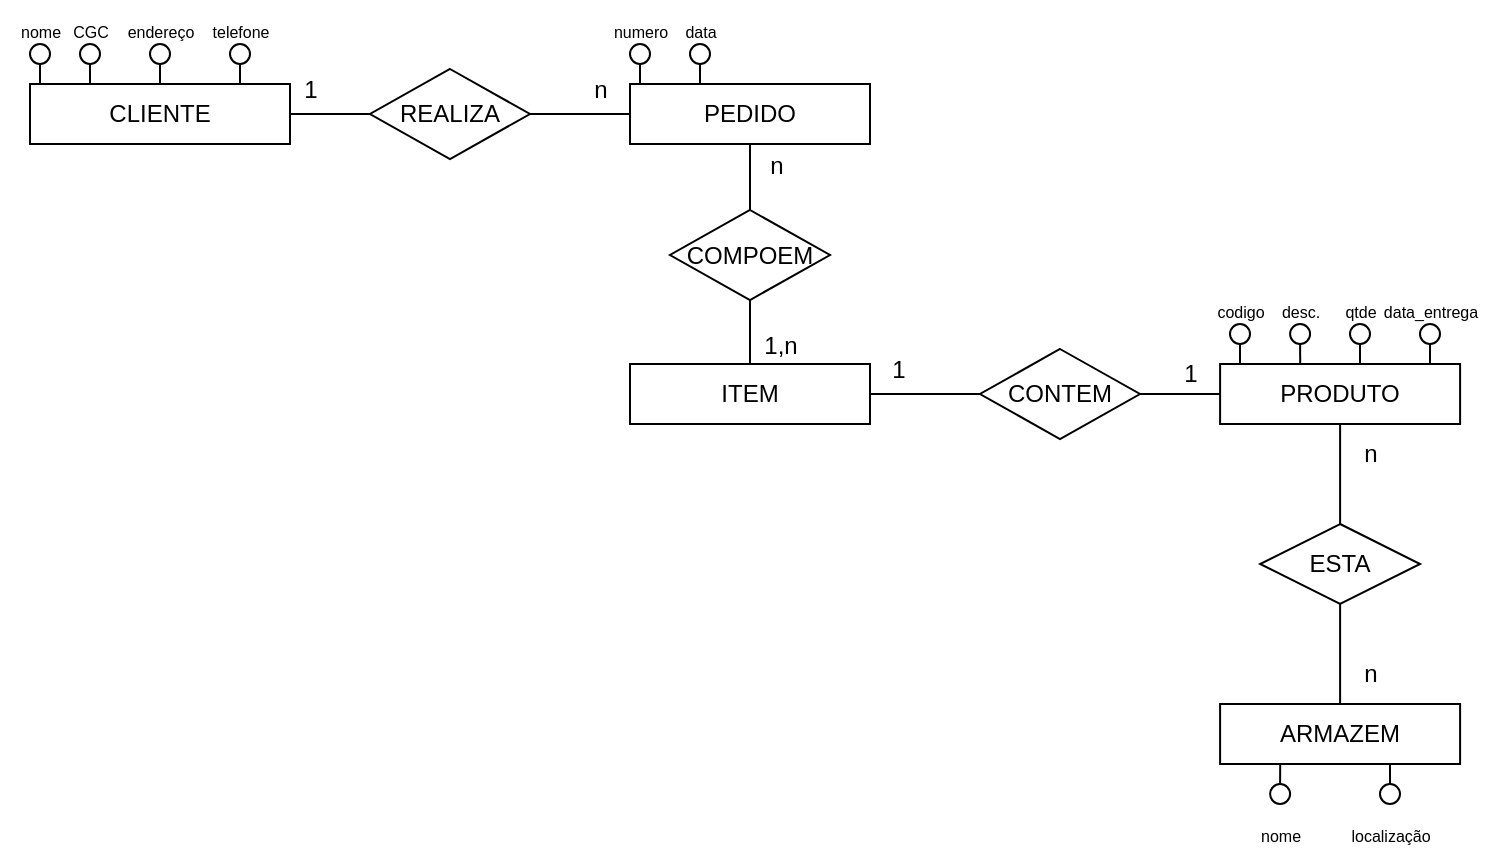 <mxfile version="24.0.7" type="device">
  <diagram name="Página-1" id="f1otHw1Q6vNYSI49RPSV">
    <mxGraphModel dx="192" dy="105" grid="1" gridSize="10" guides="1" tooltips="1" connect="1" arrows="1" fold="1" page="1" pageScale="1" pageWidth="1169" pageHeight="827" math="0" shadow="0">
      <root>
        <mxCell id="0" />
        <mxCell id="1" parent="0" />
        <mxCell id="2qCFXL-WmAPToWpVcpB8-9" style="edgeStyle=orthogonalEdgeStyle;rounded=0;orthogonalLoop=1;jettySize=auto;html=1;entryX=0;entryY=0.5;entryDx=0;entryDy=0;endArrow=none;endFill=0;" edge="1" parent="1" source="2qCFXL-WmAPToWpVcpB8-1" target="2qCFXL-WmAPToWpVcpB8-8">
          <mxGeometry relative="1" as="geometry" />
        </mxCell>
        <mxCell id="2qCFXL-WmAPToWpVcpB8-15" style="edgeStyle=orthogonalEdgeStyle;rounded=0;orthogonalLoop=1;jettySize=auto;html=1;entryX=0.5;entryY=0;entryDx=0;entryDy=0;endArrow=none;endFill=0;" edge="1" parent="1" source="2qCFXL-WmAPToWpVcpB8-5" target="2qCFXL-WmAPToWpVcpB8-13">
          <mxGeometry relative="1" as="geometry" />
        </mxCell>
        <mxCell id="2qCFXL-WmAPToWpVcpB8-6" value="ARMAZEM" style="rounded=0;whiteSpace=wrap;html=1;" vertex="1" parent="1">
          <mxGeometry x="710.05" y="522" width="120" height="30" as="geometry" />
        </mxCell>
        <mxCell id="2qCFXL-WmAPToWpVcpB8-12" style="edgeStyle=orthogonalEdgeStyle;rounded=0;orthogonalLoop=1;jettySize=auto;html=1;entryX=0;entryY=0.5;entryDx=0;entryDy=0;endArrow=none;endFill=0;" edge="1" parent="1" source="2qCFXL-WmAPToWpVcpB8-7" target="2qCFXL-WmAPToWpVcpB8-5">
          <mxGeometry relative="1" as="geometry">
            <mxPoint x="679.999" y="367.029" as="sourcePoint" />
          </mxGeometry>
        </mxCell>
        <mxCell id="2qCFXL-WmAPToWpVcpB8-7" value="CONTEM" style="rhombus;whiteSpace=wrap;html=1;" vertex="1" parent="1">
          <mxGeometry x="590" y="344.5" width="80" height="45" as="geometry" />
        </mxCell>
        <mxCell id="2qCFXL-WmAPToWpVcpB8-10" style="edgeStyle=orthogonalEdgeStyle;rounded=0;orthogonalLoop=1;jettySize=auto;html=1;entryX=0;entryY=0.5;entryDx=0;entryDy=0;endArrow=none;endFill=0;" edge="1" parent="1" source="2qCFXL-WmAPToWpVcpB8-8" target="2qCFXL-WmAPToWpVcpB8-4">
          <mxGeometry relative="1" as="geometry" />
        </mxCell>
        <mxCell id="2qCFXL-WmAPToWpVcpB8-8" value="REALIZA" style="rhombus;whiteSpace=wrap;html=1;" vertex="1" parent="1">
          <mxGeometry x="285" y="204.5" width="80" height="45" as="geometry" />
        </mxCell>
        <mxCell id="2qCFXL-WmAPToWpVcpB8-16" style="edgeStyle=orthogonalEdgeStyle;rounded=0;orthogonalLoop=1;jettySize=auto;html=1;entryX=0.5;entryY=0;entryDx=0;entryDy=0;endArrow=none;endFill=0;" edge="1" parent="1" source="2qCFXL-WmAPToWpVcpB8-13" target="2qCFXL-WmAPToWpVcpB8-6">
          <mxGeometry relative="1" as="geometry" />
        </mxCell>
        <mxCell id="2qCFXL-WmAPToWpVcpB8-13" value="ESTA" style="rhombus;whiteSpace=wrap;html=1;" vertex="1" parent="1">
          <mxGeometry x="730.05" y="432" width="80" height="40" as="geometry" />
        </mxCell>
        <mxCell id="2qCFXL-WmAPToWpVcpB8-19" value="" style="ellipse;whiteSpace=wrap;html=1;aspect=fixed;" vertex="1" parent="1">
          <mxGeometry x="115" y="192" width="10" height="10" as="geometry" />
        </mxCell>
        <mxCell id="2qCFXL-WmAPToWpVcpB8-20" style="edgeStyle=orthogonalEdgeStyle;rounded=0;orthogonalLoop=1;jettySize=auto;html=1;entryX=0.038;entryY=0;entryDx=0;entryDy=0;entryPerimeter=0;endArrow=none;endFill=0;" edge="1" parent="1" source="2qCFXL-WmAPToWpVcpB8-19" target="2qCFXL-WmAPToWpVcpB8-1">
          <mxGeometry relative="1" as="geometry" />
        </mxCell>
        <mxCell id="2qCFXL-WmAPToWpVcpB8-21" value="&lt;font style=&quot;font-size: 8px;&quot;&gt;nome&lt;/font&gt;" style="text;html=1;align=center;verticalAlign=middle;resizable=0;points=[];autosize=1;strokeColor=none;fillColor=none;" vertex="1" parent="1">
          <mxGeometry x="100" y="170" width="40" height="30" as="geometry" />
        </mxCell>
        <mxCell id="2qCFXL-WmAPToWpVcpB8-22" value="" style="ellipse;whiteSpace=wrap;html=1;aspect=fixed;" vertex="1" parent="1">
          <mxGeometry x="140" y="192" width="10" height="10" as="geometry" />
        </mxCell>
        <mxCell id="2qCFXL-WmAPToWpVcpB8-23" style="edgeStyle=orthogonalEdgeStyle;rounded=0;orthogonalLoop=1;jettySize=auto;html=1;entryX=0.038;entryY=0;entryDx=0;entryDy=0;entryPerimeter=0;endArrow=none;endFill=0;" edge="1" parent="1" source="2qCFXL-WmAPToWpVcpB8-22">
          <mxGeometry relative="1" as="geometry">
            <mxPoint x="145" y="212" as="targetPoint" />
          </mxGeometry>
        </mxCell>
        <mxCell id="2qCFXL-WmAPToWpVcpB8-24" value="&lt;font style=&quot;font-size: 8px;&quot;&gt;CGC&lt;/font&gt;" style="text;html=1;align=center;verticalAlign=middle;resizable=0;points=[];autosize=1;strokeColor=none;fillColor=none;" vertex="1" parent="1">
          <mxGeometry x="125" y="170" width="40" height="30" as="geometry" />
        </mxCell>
        <mxCell id="2qCFXL-WmAPToWpVcpB8-25" value="" style="ellipse;whiteSpace=wrap;html=1;aspect=fixed;" vertex="1" parent="1">
          <mxGeometry x="175" y="192" width="10" height="10" as="geometry" />
        </mxCell>
        <mxCell id="2qCFXL-WmAPToWpVcpB8-26" style="edgeStyle=orthogonalEdgeStyle;rounded=0;orthogonalLoop=1;jettySize=auto;html=1;entryX=0.038;entryY=0;entryDx=0;entryDy=0;entryPerimeter=0;endArrow=none;endFill=0;" edge="1" parent="1" source="2qCFXL-WmAPToWpVcpB8-25">
          <mxGeometry relative="1" as="geometry">
            <mxPoint x="180" y="212" as="targetPoint" />
          </mxGeometry>
        </mxCell>
        <mxCell id="2qCFXL-WmAPToWpVcpB8-27" value="&lt;font style=&quot;font-size: 8px;&quot;&gt;endereço&lt;/font&gt;" style="text;html=1;align=center;verticalAlign=middle;resizable=0;points=[];autosize=1;strokeColor=none;fillColor=none;" vertex="1" parent="1">
          <mxGeometry x="150" y="170" width="60" height="30" as="geometry" />
        </mxCell>
        <mxCell id="2qCFXL-WmAPToWpVcpB8-28" value="" style="ellipse;whiteSpace=wrap;html=1;aspect=fixed;" vertex="1" parent="1">
          <mxGeometry x="215" y="192" width="10" height="10" as="geometry" />
        </mxCell>
        <mxCell id="2qCFXL-WmAPToWpVcpB8-29" style="edgeStyle=orthogonalEdgeStyle;rounded=0;orthogonalLoop=1;jettySize=auto;html=1;entryX=0.038;entryY=0;entryDx=0;entryDy=0;entryPerimeter=0;endArrow=none;endFill=0;" edge="1" parent="1" source="2qCFXL-WmAPToWpVcpB8-28">
          <mxGeometry relative="1" as="geometry">
            <mxPoint x="220" y="212" as="targetPoint" />
            <Array as="points">
              <mxPoint x="220" y="212" />
            </Array>
          </mxGeometry>
        </mxCell>
        <mxCell id="2qCFXL-WmAPToWpVcpB8-30" value="&lt;font style=&quot;font-size: 8px;&quot;&gt;telefone&lt;/font&gt;" style="text;html=1;align=center;verticalAlign=middle;resizable=0;points=[];autosize=1;strokeColor=none;fillColor=none;" vertex="1" parent="1">
          <mxGeometry x="195" y="170" width="50" height="30" as="geometry" />
        </mxCell>
        <mxCell id="2qCFXL-WmAPToWpVcpB8-1" value="CLIENTE" style="rounded=0;whiteSpace=wrap;html=1;" vertex="1" parent="1">
          <mxGeometry x="115" y="212" width="130" height="30" as="geometry" />
        </mxCell>
        <mxCell id="2qCFXL-WmAPToWpVcpB8-35" value="" style="ellipse;whiteSpace=wrap;html=1;aspect=fixed;" vertex="1" parent="1">
          <mxGeometry x="415" y="192" width="10" height="10" as="geometry" />
        </mxCell>
        <mxCell id="2qCFXL-WmAPToWpVcpB8-36" style="edgeStyle=orthogonalEdgeStyle;rounded=0;orthogonalLoop=1;jettySize=auto;html=1;entryX=0.038;entryY=0;entryDx=0;entryDy=0;entryPerimeter=0;endArrow=none;endFill=0;" edge="1" source="2qCFXL-WmAPToWpVcpB8-35" parent="1">
          <mxGeometry relative="1" as="geometry">
            <mxPoint x="420" y="212" as="targetPoint" />
          </mxGeometry>
        </mxCell>
        <mxCell id="2qCFXL-WmAPToWpVcpB8-37" value="&lt;font style=&quot;font-size: 8px;&quot;&gt;numero&lt;/font&gt;" style="text;html=1;align=center;verticalAlign=middle;resizable=0;points=[];autosize=1;strokeColor=none;fillColor=none;" vertex="1" parent="1">
          <mxGeometry x="395" y="170" width="50" height="30" as="geometry" />
        </mxCell>
        <mxCell id="2qCFXL-WmAPToWpVcpB8-41" value="" style="ellipse;whiteSpace=wrap;html=1;aspect=fixed;" vertex="1" parent="1">
          <mxGeometry x="445" y="192" width="10" height="10" as="geometry" />
        </mxCell>
        <mxCell id="2qCFXL-WmAPToWpVcpB8-42" style="edgeStyle=orthogonalEdgeStyle;rounded=0;orthogonalLoop=1;jettySize=auto;html=1;entryX=0.038;entryY=0;entryDx=0;entryDy=0;entryPerimeter=0;endArrow=none;endFill=0;" edge="1" source="2qCFXL-WmAPToWpVcpB8-41" parent="1">
          <mxGeometry relative="1" as="geometry">
            <mxPoint x="450" y="212" as="targetPoint" />
          </mxGeometry>
        </mxCell>
        <mxCell id="2qCFXL-WmAPToWpVcpB8-43" value="&lt;font style=&quot;font-size: 8px;&quot;&gt;data&lt;/font&gt;" style="text;html=1;align=center;verticalAlign=middle;resizable=0;points=[];autosize=1;strokeColor=none;fillColor=none;" vertex="1" parent="1">
          <mxGeometry x="430" y="170" width="40" height="30" as="geometry" />
        </mxCell>
        <mxCell id="2qCFXL-WmAPToWpVcpB8-76" style="edgeStyle=orthogonalEdgeStyle;rounded=0;orthogonalLoop=1;jettySize=auto;html=1;endArrow=none;endFill=0;" edge="1" parent="1" source="2qCFXL-WmAPToWpVcpB8-4">
          <mxGeometry relative="1" as="geometry">
            <mxPoint x="475" y="292" as="targetPoint" />
          </mxGeometry>
        </mxCell>
        <mxCell id="2qCFXL-WmAPToWpVcpB8-4" value="PEDIDO" style="rounded=0;whiteSpace=wrap;html=1;" vertex="1" parent="1">
          <mxGeometry x="415" y="212" width="120" height="30" as="geometry" />
        </mxCell>
        <mxCell id="2qCFXL-WmAPToWpVcpB8-47" value="" style="ellipse;whiteSpace=wrap;html=1;aspect=fixed;" vertex="1" parent="1">
          <mxGeometry x="715" y="332" width="10" height="10" as="geometry" />
        </mxCell>
        <mxCell id="2qCFXL-WmAPToWpVcpB8-48" style="edgeStyle=orthogonalEdgeStyle;rounded=0;orthogonalLoop=1;jettySize=auto;html=1;entryX=0.038;entryY=0;entryDx=0;entryDy=0;entryPerimeter=0;endArrow=none;endFill=0;" edge="1" source="2qCFXL-WmAPToWpVcpB8-47" parent="1">
          <mxGeometry relative="1" as="geometry">
            <mxPoint x="720" y="352" as="targetPoint" />
          </mxGeometry>
        </mxCell>
        <mxCell id="2qCFXL-WmAPToWpVcpB8-49" value="&lt;font style=&quot;font-size: 8px;&quot;&gt;codigo&lt;/font&gt;" style="text;html=1;align=center;verticalAlign=middle;resizable=0;points=[];autosize=1;strokeColor=none;fillColor=none;" vertex="1" parent="1">
          <mxGeometry x="695" y="310" width="50" height="30" as="geometry" />
        </mxCell>
        <mxCell id="2qCFXL-WmAPToWpVcpB8-50" value="" style="ellipse;whiteSpace=wrap;html=1;aspect=fixed;" vertex="1" parent="1">
          <mxGeometry x="745.05" y="332" width="10" height="10" as="geometry" />
        </mxCell>
        <mxCell id="2qCFXL-WmAPToWpVcpB8-51" style="edgeStyle=orthogonalEdgeStyle;rounded=0;orthogonalLoop=1;jettySize=auto;html=1;entryX=0.038;entryY=0;entryDx=0;entryDy=0;entryPerimeter=0;endArrow=none;endFill=0;" edge="1" source="2qCFXL-WmAPToWpVcpB8-50" parent="1">
          <mxGeometry relative="1" as="geometry">
            <mxPoint x="750.05" y="352" as="targetPoint" />
            <Array as="points">
              <mxPoint x="750" y="352" />
              <mxPoint x="750" y="352" />
            </Array>
          </mxGeometry>
        </mxCell>
        <mxCell id="2qCFXL-WmAPToWpVcpB8-52" value="&lt;font style=&quot;font-size: 8px;&quot;&gt;desc.&lt;/font&gt;" style="text;html=1;align=center;verticalAlign=middle;resizable=0;points=[];autosize=1;strokeColor=none;fillColor=none;" vertex="1" parent="1">
          <mxGeometry x="730.05" y="310" width="40" height="30" as="geometry" />
        </mxCell>
        <mxCell id="2qCFXL-WmAPToWpVcpB8-53" value="" style="ellipse;whiteSpace=wrap;html=1;aspect=fixed;" vertex="1" parent="1">
          <mxGeometry x="775" y="332" width="10" height="10" as="geometry" />
        </mxCell>
        <mxCell id="2qCFXL-WmAPToWpVcpB8-54" style="edgeStyle=orthogonalEdgeStyle;rounded=0;orthogonalLoop=1;jettySize=auto;html=1;entryX=0.038;entryY=0;entryDx=0;entryDy=0;entryPerimeter=0;endArrow=none;endFill=0;" edge="1" source="2qCFXL-WmAPToWpVcpB8-53" parent="1">
          <mxGeometry relative="1" as="geometry">
            <mxPoint x="780" y="352" as="targetPoint" />
          </mxGeometry>
        </mxCell>
        <mxCell id="2qCFXL-WmAPToWpVcpB8-55" value="&lt;font style=&quot;font-size: 8px;&quot;&gt;qtde&lt;/font&gt;" style="text;html=1;align=center;verticalAlign=middle;resizable=0;points=[];autosize=1;strokeColor=none;fillColor=none;" vertex="1" parent="1">
          <mxGeometry x="760" y="310" width="40" height="30" as="geometry" />
        </mxCell>
        <mxCell id="2qCFXL-WmAPToWpVcpB8-5" value="PRODUTO" style="rounded=0;whiteSpace=wrap;html=1;" vertex="1" parent="1">
          <mxGeometry x="710.05" y="352" width="120" height="30" as="geometry" />
        </mxCell>
        <mxCell id="2qCFXL-WmAPToWpVcpB8-56" value="" style="ellipse;whiteSpace=wrap;html=1;aspect=fixed;" vertex="1" parent="1">
          <mxGeometry x="810" y="332" width="10" height="10" as="geometry" />
        </mxCell>
        <mxCell id="2qCFXL-WmAPToWpVcpB8-57" style="edgeStyle=orthogonalEdgeStyle;rounded=0;orthogonalLoop=1;jettySize=auto;html=1;entryX=0.038;entryY=0;entryDx=0;entryDy=0;entryPerimeter=0;endArrow=none;endFill=0;" edge="1" source="2qCFXL-WmAPToWpVcpB8-56" parent="1">
          <mxGeometry relative="1" as="geometry">
            <mxPoint x="815" y="352" as="targetPoint" />
            <Array as="points">
              <mxPoint x="815" y="352" />
            </Array>
          </mxGeometry>
        </mxCell>
        <mxCell id="2qCFXL-WmAPToWpVcpB8-58" value="&lt;font style=&quot;font-size: 8px;&quot;&gt;data_entrega&lt;/font&gt;" style="text;html=1;align=center;verticalAlign=middle;resizable=0;points=[];autosize=1;strokeColor=none;fillColor=none;" vertex="1" parent="1">
          <mxGeometry x="780" y="310" width="70" height="30" as="geometry" />
        </mxCell>
        <mxCell id="2qCFXL-WmAPToWpVcpB8-60" value="" style="ellipse;whiteSpace=wrap;html=1;aspect=fixed;" vertex="1" parent="1">
          <mxGeometry x="735.05" y="562" width="10" height="10" as="geometry" />
        </mxCell>
        <mxCell id="2qCFXL-WmAPToWpVcpB8-61" style="edgeStyle=orthogonalEdgeStyle;rounded=0;orthogonalLoop=1;jettySize=auto;html=1;endArrow=none;endFill=0;" edge="1" source="2qCFXL-WmAPToWpVcpB8-60" parent="1">
          <mxGeometry relative="1" as="geometry">
            <mxPoint x="730" y="552" as="targetPoint" />
            <Array as="points">
              <mxPoint x="740" y="552" />
            </Array>
          </mxGeometry>
        </mxCell>
        <mxCell id="2qCFXL-WmAPToWpVcpB8-62" value="&lt;font style=&quot;font-size: 8px;&quot;&gt;nome&lt;/font&gt;" style="text;html=1;align=center;verticalAlign=middle;resizable=0;points=[];autosize=1;strokeColor=none;fillColor=none;" vertex="1" parent="1">
          <mxGeometry x="720.05" y="572" width="40" height="30" as="geometry" />
        </mxCell>
        <mxCell id="2qCFXL-WmAPToWpVcpB8-65" value="" style="ellipse;whiteSpace=wrap;html=1;aspect=fixed;" vertex="1" parent="1">
          <mxGeometry x="790" y="562" width="10" height="10" as="geometry" />
        </mxCell>
        <mxCell id="2qCFXL-WmAPToWpVcpB8-66" style="edgeStyle=orthogonalEdgeStyle;rounded=0;orthogonalLoop=1;jettySize=auto;html=1;endArrow=none;endFill=0;" edge="1" parent="1" source="2qCFXL-WmAPToWpVcpB8-65">
          <mxGeometry relative="1" as="geometry">
            <mxPoint x="784.95" y="552" as="targetPoint" />
            <Array as="points">
              <mxPoint x="795" y="552" />
            </Array>
          </mxGeometry>
        </mxCell>
        <mxCell id="2qCFXL-WmAPToWpVcpB8-67" value="&lt;font style=&quot;font-size: 8px;&quot;&gt;localização&lt;/font&gt;" style="text;html=1;align=center;verticalAlign=middle;resizable=0;points=[];autosize=1;strokeColor=none;fillColor=none;" vertex="1" parent="1">
          <mxGeometry x="765" y="572" width="60" height="30" as="geometry" />
        </mxCell>
        <mxCell id="2qCFXL-WmAPToWpVcpB8-68" value="n" style="text;html=1;align=center;verticalAlign=middle;resizable=0;points=[];autosize=1;strokeColor=none;fillColor=none;" vertex="1" parent="1">
          <mxGeometry x="385" y="200" width="30" height="30" as="geometry" />
        </mxCell>
        <mxCell id="2qCFXL-WmAPToWpVcpB8-69" value="1" style="text;html=1;align=center;verticalAlign=middle;resizable=0;points=[];autosize=1;strokeColor=none;fillColor=none;" vertex="1" parent="1">
          <mxGeometry x="240" y="200" width="30" height="30" as="geometry" />
        </mxCell>
        <mxCell id="2qCFXL-WmAPToWpVcpB8-70" value="1" style="text;html=1;align=center;verticalAlign=middle;resizable=0;points=[];autosize=1;strokeColor=none;fillColor=none;" vertex="1" parent="1">
          <mxGeometry x="680.05" y="342" width="30" height="30" as="geometry" />
        </mxCell>
        <mxCell id="2qCFXL-WmAPToWpVcpB8-72" value="n" style="text;html=1;align=center;verticalAlign=middle;resizable=0;points=[];autosize=1;strokeColor=none;fillColor=none;" vertex="1" parent="1">
          <mxGeometry x="770" y="492" width="30" height="30" as="geometry" />
        </mxCell>
        <mxCell id="2qCFXL-WmAPToWpVcpB8-73" value="n" style="text;html=1;align=center;verticalAlign=middle;resizable=0;points=[];autosize=1;strokeColor=none;fillColor=none;" vertex="1" parent="1">
          <mxGeometry x="770" y="382" width="30" height="30" as="geometry" />
        </mxCell>
        <mxCell id="2qCFXL-WmAPToWpVcpB8-80" style="edgeStyle=orthogonalEdgeStyle;rounded=0;orthogonalLoop=1;jettySize=auto;html=1;endArrow=none;endFill=0;" edge="1" parent="1" source="2qCFXL-WmAPToWpVcpB8-77" target="2qCFXL-WmAPToWpVcpB8-7">
          <mxGeometry relative="1" as="geometry" />
        </mxCell>
        <mxCell id="2qCFXL-WmAPToWpVcpB8-77" value="ITEM" style="rounded=0;whiteSpace=wrap;html=1;" vertex="1" parent="1">
          <mxGeometry x="415" y="352" width="120" height="30" as="geometry" />
        </mxCell>
        <mxCell id="2qCFXL-WmAPToWpVcpB8-79" style="edgeStyle=orthogonalEdgeStyle;rounded=0;orthogonalLoop=1;jettySize=auto;html=1;endArrow=none;endFill=0;" edge="1" parent="1" source="2qCFXL-WmAPToWpVcpB8-78" target="2qCFXL-WmAPToWpVcpB8-77">
          <mxGeometry relative="1" as="geometry" />
        </mxCell>
        <mxCell id="2qCFXL-WmAPToWpVcpB8-78" value="COMPOEM" style="rhombus;whiteSpace=wrap;html=1;" vertex="1" parent="1">
          <mxGeometry x="435" y="275" width="80" height="45" as="geometry" />
        </mxCell>
        <mxCell id="2qCFXL-WmAPToWpVcpB8-81" value="1" style="text;html=1;align=center;verticalAlign=middle;resizable=0;points=[];autosize=1;strokeColor=none;fillColor=none;" vertex="1" parent="1">
          <mxGeometry x="534" y="340" width="30" height="30" as="geometry" />
        </mxCell>
        <mxCell id="2qCFXL-WmAPToWpVcpB8-82" value="1,n" style="text;html=1;align=center;verticalAlign=middle;resizable=0;points=[];autosize=1;strokeColor=none;fillColor=none;" vertex="1" parent="1">
          <mxGeometry x="470" y="328" width="40" height="30" as="geometry" />
        </mxCell>
        <mxCell id="2qCFXL-WmAPToWpVcpB8-83" value="n" style="text;html=1;align=center;verticalAlign=middle;resizable=0;points=[];autosize=1;strokeColor=none;fillColor=none;" vertex="1" parent="1">
          <mxGeometry x="473" y="238" width="30" height="30" as="geometry" />
        </mxCell>
      </root>
    </mxGraphModel>
  </diagram>
</mxfile>
